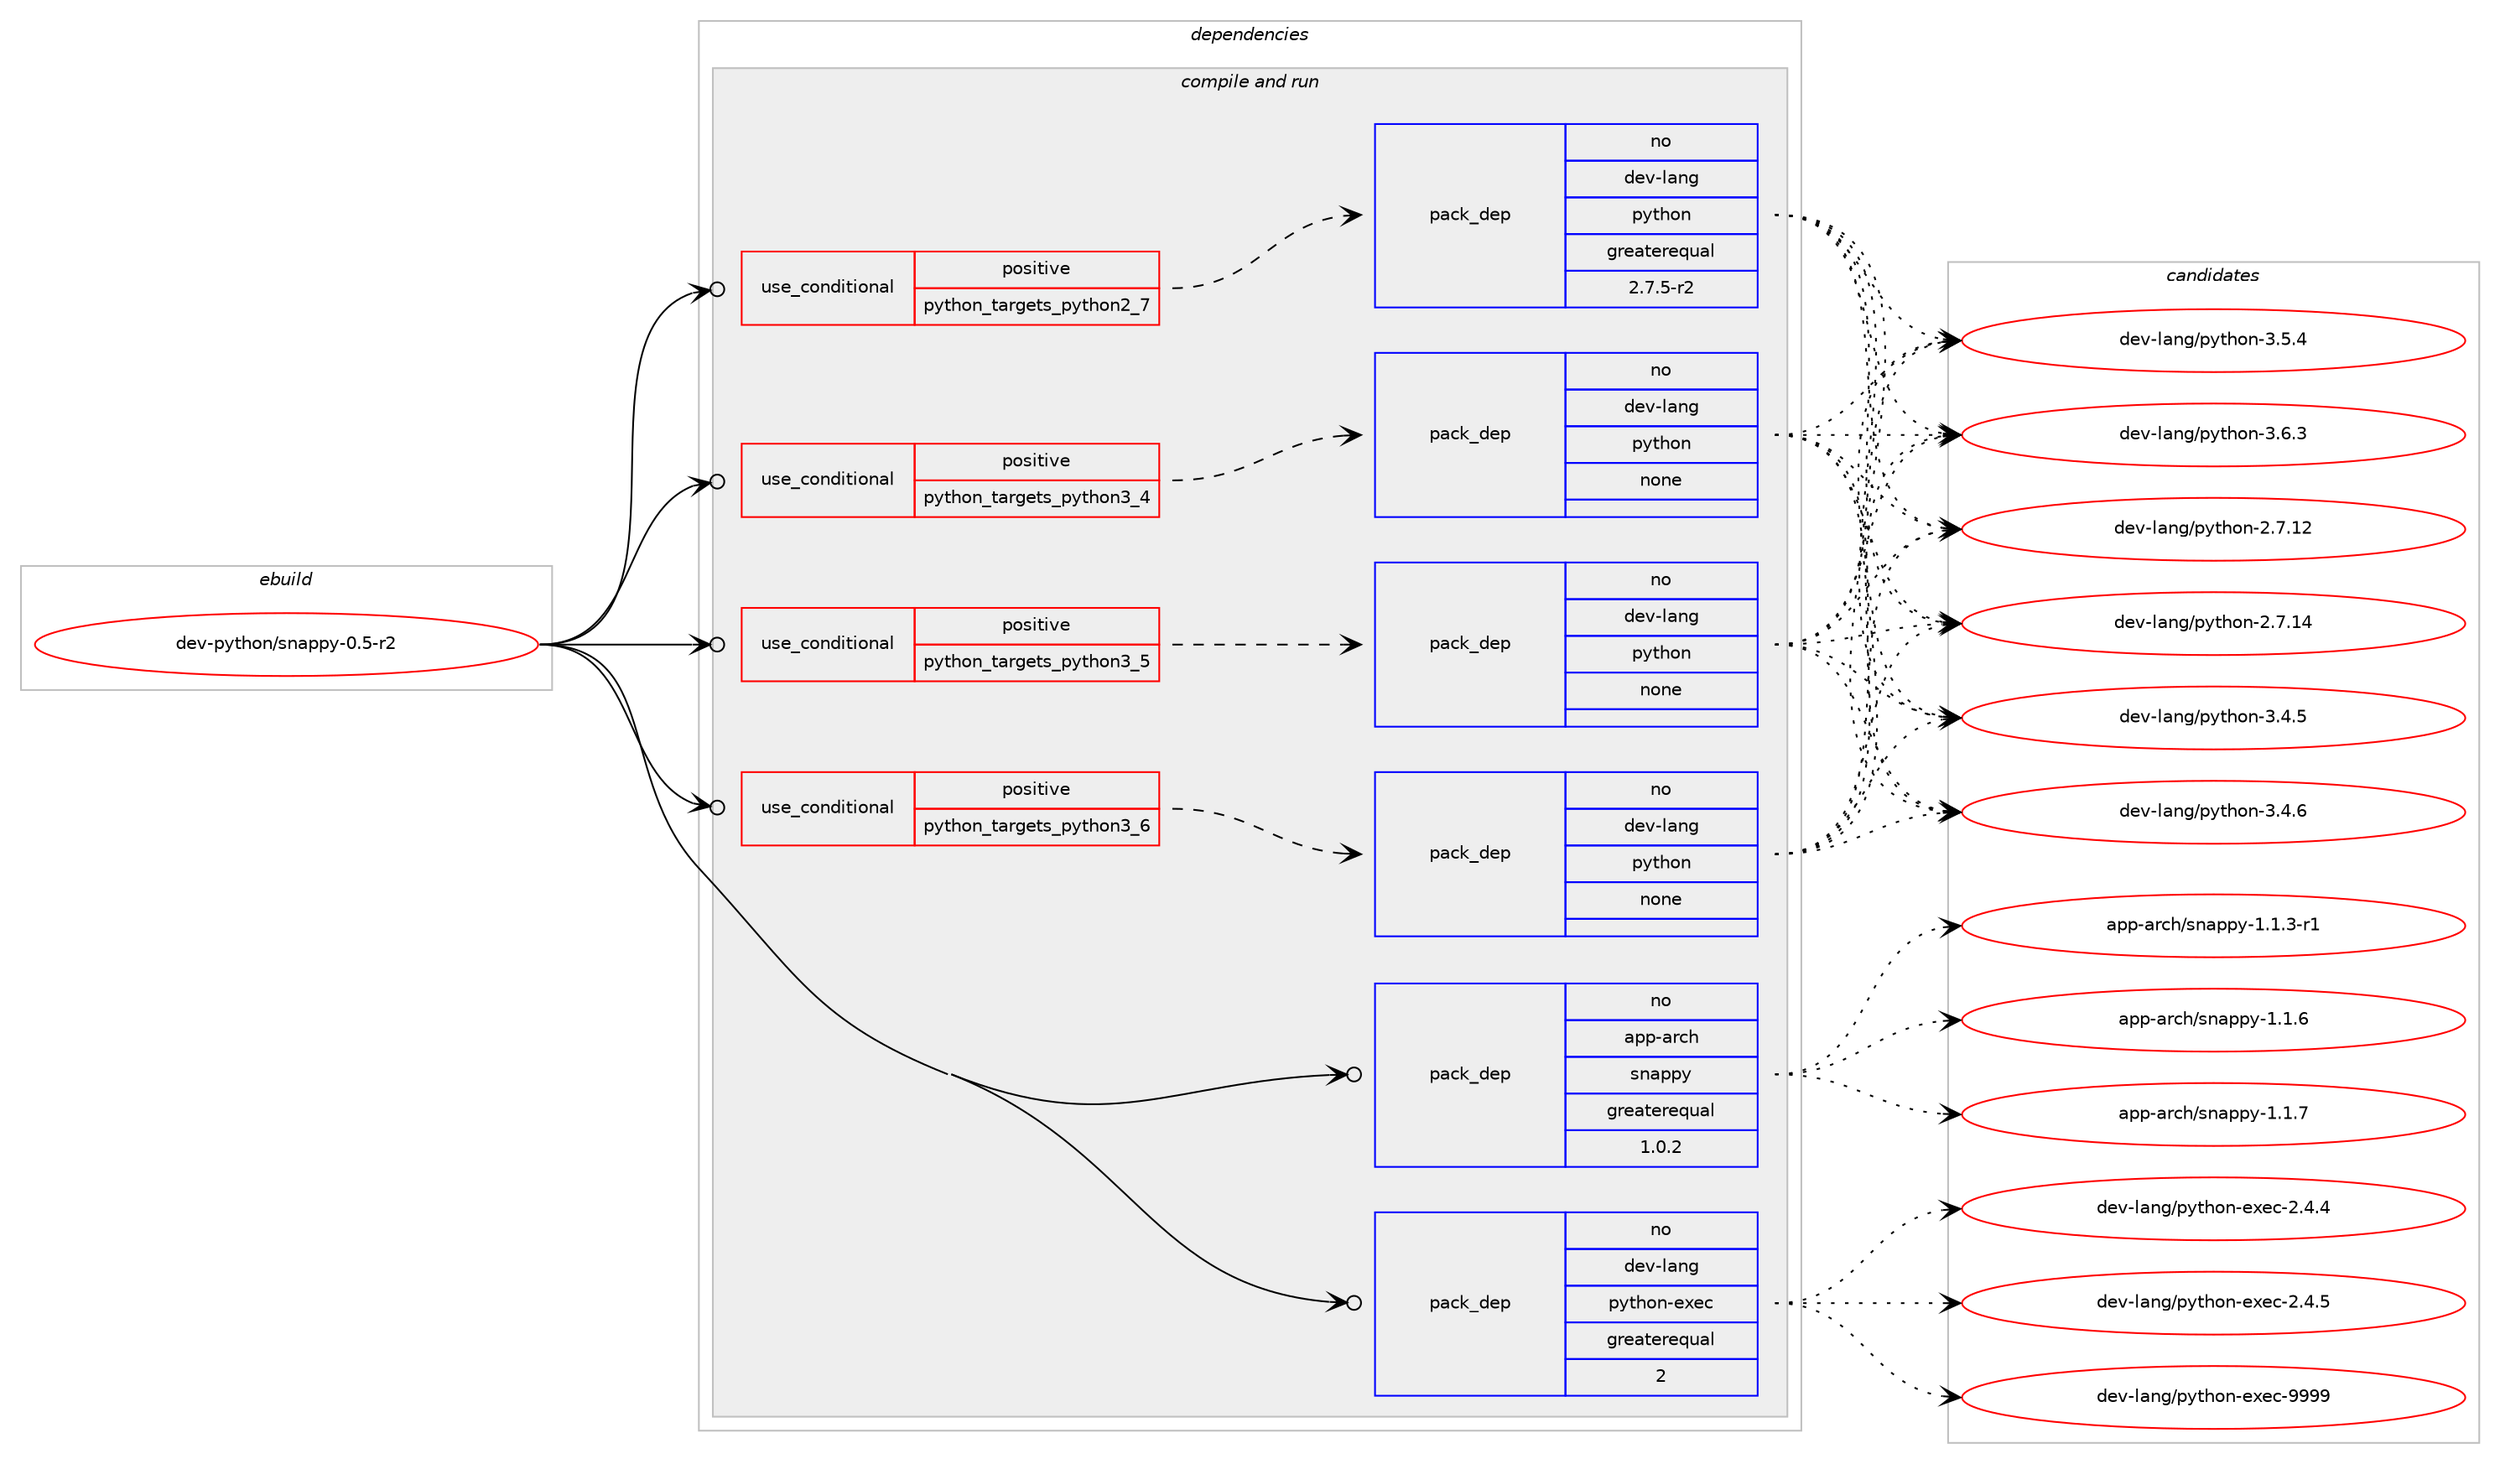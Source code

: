 digraph prolog {

# *************
# Graph options
# *************

newrank=true;
concentrate=true;
compound=true;
graph [rankdir=LR,fontname=Helvetica,fontsize=10,ranksep=1.5];#, ranksep=2.5, nodesep=0.2];
edge  [arrowhead=vee];
node  [fontname=Helvetica,fontsize=10];

# **********
# The ebuild
# **********

subgraph cluster_leftcol {
color=gray;
rank=same;
label=<<i>ebuild</i>>;
id [label="dev-python/snappy-0.5-r2", color=red, width=4, href="../dev-python/snappy-0.5-r2.svg"];
}

# ****************
# The dependencies
# ****************

subgraph cluster_midcol {
color=gray;
label=<<i>dependencies</i>>;
subgraph cluster_compile {
fillcolor="#eeeeee";
style=filled;
label=<<i>compile</i>>;
}
subgraph cluster_compileandrun {
fillcolor="#eeeeee";
style=filled;
label=<<i>compile and run</i>>;
subgraph cond41800 {
dependency187666 [label=<<TABLE BORDER="0" CELLBORDER="1" CELLSPACING="0" CELLPADDING="4"><TR><TD ROWSPAN="3" CELLPADDING="10">use_conditional</TD></TR><TR><TD>positive</TD></TR><TR><TD>python_targets_python2_7</TD></TR></TABLE>>, shape=none, color=red];
subgraph pack141911 {
dependency187667 [label=<<TABLE BORDER="0" CELLBORDER="1" CELLSPACING="0" CELLPADDING="4" WIDTH="220"><TR><TD ROWSPAN="6" CELLPADDING="30">pack_dep</TD></TR><TR><TD WIDTH="110">no</TD></TR><TR><TD>dev-lang</TD></TR><TR><TD>python</TD></TR><TR><TD>greaterequal</TD></TR><TR><TD>2.7.5-r2</TD></TR></TABLE>>, shape=none, color=blue];
}
dependency187666:e -> dependency187667:w [weight=20,style="dashed",arrowhead="vee"];
}
id:e -> dependency187666:w [weight=20,style="solid",arrowhead="odotvee"];
subgraph cond41801 {
dependency187668 [label=<<TABLE BORDER="0" CELLBORDER="1" CELLSPACING="0" CELLPADDING="4"><TR><TD ROWSPAN="3" CELLPADDING="10">use_conditional</TD></TR><TR><TD>positive</TD></TR><TR><TD>python_targets_python3_4</TD></TR></TABLE>>, shape=none, color=red];
subgraph pack141912 {
dependency187669 [label=<<TABLE BORDER="0" CELLBORDER="1" CELLSPACING="0" CELLPADDING="4" WIDTH="220"><TR><TD ROWSPAN="6" CELLPADDING="30">pack_dep</TD></TR><TR><TD WIDTH="110">no</TD></TR><TR><TD>dev-lang</TD></TR><TR><TD>python</TD></TR><TR><TD>none</TD></TR><TR><TD></TD></TR></TABLE>>, shape=none, color=blue];
}
dependency187668:e -> dependency187669:w [weight=20,style="dashed",arrowhead="vee"];
}
id:e -> dependency187668:w [weight=20,style="solid",arrowhead="odotvee"];
subgraph cond41802 {
dependency187670 [label=<<TABLE BORDER="0" CELLBORDER="1" CELLSPACING="0" CELLPADDING="4"><TR><TD ROWSPAN="3" CELLPADDING="10">use_conditional</TD></TR><TR><TD>positive</TD></TR><TR><TD>python_targets_python3_5</TD></TR></TABLE>>, shape=none, color=red];
subgraph pack141913 {
dependency187671 [label=<<TABLE BORDER="0" CELLBORDER="1" CELLSPACING="0" CELLPADDING="4" WIDTH="220"><TR><TD ROWSPAN="6" CELLPADDING="30">pack_dep</TD></TR><TR><TD WIDTH="110">no</TD></TR><TR><TD>dev-lang</TD></TR><TR><TD>python</TD></TR><TR><TD>none</TD></TR><TR><TD></TD></TR></TABLE>>, shape=none, color=blue];
}
dependency187670:e -> dependency187671:w [weight=20,style="dashed",arrowhead="vee"];
}
id:e -> dependency187670:w [weight=20,style="solid",arrowhead="odotvee"];
subgraph cond41803 {
dependency187672 [label=<<TABLE BORDER="0" CELLBORDER="1" CELLSPACING="0" CELLPADDING="4"><TR><TD ROWSPAN="3" CELLPADDING="10">use_conditional</TD></TR><TR><TD>positive</TD></TR><TR><TD>python_targets_python3_6</TD></TR></TABLE>>, shape=none, color=red];
subgraph pack141914 {
dependency187673 [label=<<TABLE BORDER="0" CELLBORDER="1" CELLSPACING="0" CELLPADDING="4" WIDTH="220"><TR><TD ROWSPAN="6" CELLPADDING="30">pack_dep</TD></TR><TR><TD WIDTH="110">no</TD></TR><TR><TD>dev-lang</TD></TR><TR><TD>python</TD></TR><TR><TD>none</TD></TR><TR><TD></TD></TR></TABLE>>, shape=none, color=blue];
}
dependency187672:e -> dependency187673:w [weight=20,style="dashed",arrowhead="vee"];
}
id:e -> dependency187672:w [weight=20,style="solid",arrowhead="odotvee"];
subgraph pack141915 {
dependency187674 [label=<<TABLE BORDER="0" CELLBORDER="1" CELLSPACING="0" CELLPADDING="4" WIDTH="220"><TR><TD ROWSPAN="6" CELLPADDING="30">pack_dep</TD></TR><TR><TD WIDTH="110">no</TD></TR><TR><TD>app-arch</TD></TR><TR><TD>snappy</TD></TR><TR><TD>greaterequal</TD></TR><TR><TD>1.0.2</TD></TR></TABLE>>, shape=none, color=blue];
}
id:e -> dependency187674:w [weight=20,style="solid",arrowhead="odotvee"];
subgraph pack141916 {
dependency187675 [label=<<TABLE BORDER="0" CELLBORDER="1" CELLSPACING="0" CELLPADDING="4" WIDTH="220"><TR><TD ROWSPAN="6" CELLPADDING="30">pack_dep</TD></TR><TR><TD WIDTH="110">no</TD></TR><TR><TD>dev-lang</TD></TR><TR><TD>python-exec</TD></TR><TR><TD>greaterequal</TD></TR><TR><TD>2</TD></TR></TABLE>>, shape=none, color=blue];
}
id:e -> dependency187675:w [weight=20,style="solid",arrowhead="odotvee"];
}
subgraph cluster_run {
fillcolor="#eeeeee";
style=filled;
label=<<i>run</i>>;
}
}

# **************
# The candidates
# **************

subgraph cluster_choices {
rank=same;
color=gray;
label=<<i>candidates</i>>;

subgraph choice141911 {
color=black;
nodesep=1;
choice10010111845108971101034711212111610411111045504655464950 [label="dev-lang/python-2.7.12", color=red, width=4,href="../dev-lang/python-2.7.12.svg"];
choice10010111845108971101034711212111610411111045504655464952 [label="dev-lang/python-2.7.14", color=red, width=4,href="../dev-lang/python-2.7.14.svg"];
choice100101118451089711010347112121116104111110455146524653 [label="dev-lang/python-3.4.5", color=red, width=4,href="../dev-lang/python-3.4.5.svg"];
choice100101118451089711010347112121116104111110455146524654 [label="dev-lang/python-3.4.6", color=red, width=4,href="../dev-lang/python-3.4.6.svg"];
choice100101118451089711010347112121116104111110455146534652 [label="dev-lang/python-3.5.4", color=red, width=4,href="../dev-lang/python-3.5.4.svg"];
choice100101118451089711010347112121116104111110455146544651 [label="dev-lang/python-3.6.3", color=red, width=4,href="../dev-lang/python-3.6.3.svg"];
dependency187667:e -> choice10010111845108971101034711212111610411111045504655464950:w [style=dotted,weight="100"];
dependency187667:e -> choice10010111845108971101034711212111610411111045504655464952:w [style=dotted,weight="100"];
dependency187667:e -> choice100101118451089711010347112121116104111110455146524653:w [style=dotted,weight="100"];
dependency187667:e -> choice100101118451089711010347112121116104111110455146524654:w [style=dotted,weight="100"];
dependency187667:e -> choice100101118451089711010347112121116104111110455146534652:w [style=dotted,weight="100"];
dependency187667:e -> choice100101118451089711010347112121116104111110455146544651:w [style=dotted,weight="100"];
}
subgraph choice141912 {
color=black;
nodesep=1;
choice10010111845108971101034711212111610411111045504655464950 [label="dev-lang/python-2.7.12", color=red, width=4,href="../dev-lang/python-2.7.12.svg"];
choice10010111845108971101034711212111610411111045504655464952 [label="dev-lang/python-2.7.14", color=red, width=4,href="../dev-lang/python-2.7.14.svg"];
choice100101118451089711010347112121116104111110455146524653 [label="dev-lang/python-3.4.5", color=red, width=4,href="../dev-lang/python-3.4.5.svg"];
choice100101118451089711010347112121116104111110455146524654 [label="dev-lang/python-3.4.6", color=red, width=4,href="../dev-lang/python-3.4.6.svg"];
choice100101118451089711010347112121116104111110455146534652 [label="dev-lang/python-3.5.4", color=red, width=4,href="../dev-lang/python-3.5.4.svg"];
choice100101118451089711010347112121116104111110455146544651 [label="dev-lang/python-3.6.3", color=red, width=4,href="../dev-lang/python-3.6.3.svg"];
dependency187669:e -> choice10010111845108971101034711212111610411111045504655464950:w [style=dotted,weight="100"];
dependency187669:e -> choice10010111845108971101034711212111610411111045504655464952:w [style=dotted,weight="100"];
dependency187669:e -> choice100101118451089711010347112121116104111110455146524653:w [style=dotted,weight="100"];
dependency187669:e -> choice100101118451089711010347112121116104111110455146524654:w [style=dotted,weight="100"];
dependency187669:e -> choice100101118451089711010347112121116104111110455146534652:w [style=dotted,weight="100"];
dependency187669:e -> choice100101118451089711010347112121116104111110455146544651:w [style=dotted,weight="100"];
}
subgraph choice141913 {
color=black;
nodesep=1;
choice10010111845108971101034711212111610411111045504655464950 [label="dev-lang/python-2.7.12", color=red, width=4,href="../dev-lang/python-2.7.12.svg"];
choice10010111845108971101034711212111610411111045504655464952 [label="dev-lang/python-2.7.14", color=red, width=4,href="../dev-lang/python-2.7.14.svg"];
choice100101118451089711010347112121116104111110455146524653 [label="dev-lang/python-3.4.5", color=red, width=4,href="../dev-lang/python-3.4.5.svg"];
choice100101118451089711010347112121116104111110455146524654 [label="dev-lang/python-3.4.6", color=red, width=4,href="../dev-lang/python-3.4.6.svg"];
choice100101118451089711010347112121116104111110455146534652 [label="dev-lang/python-3.5.4", color=red, width=4,href="../dev-lang/python-3.5.4.svg"];
choice100101118451089711010347112121116104111110455146544651 [label="dev-lang/python-3.6.3", color=red, width=4,href="../dev-lang/python-3.6.3.svg"];
dependency187671:e -> choice10010111845108971101034711212111610411111045504655464950:w [style=dotted,weight="100"];
dependency187671:e -> choice10010111845108971101034711212111610411111045504655464952:w [style=dotted,weight="100"];
dependency187671:e -> choice100101118451089711010347112121116104111110455146524653:w [style=dotted,weight="100"];
dependency187671:e -> choice100101118451089711010347112121116104111110455146524654:w [style=dotted,weight="100"];
dependency187671:e -> choice100101118451089711010347112121116104111110455146534652:w [style=dotted,weight="100"];
dependency187671:e -> choice100101118451089711010347112121116104111110455146544651:w [style=dotted,weight="100"];
}
subgraph choice141914 {
color=black;
nodesep=1;
choice10010111845108971101034711212111610411111045504655464950 [label="dev-lang/python-2.7.12", color=red, width=4,href="../dev-lang/python-2.7.12.svg"];
choice10010111845108971101034711212111610411111045504655464952 [label="dev-lang/python-2.7.14", color=red, width=4,href="../dev-lang/python-2.7.14.svg"];
choice100101118451089711010347112121116104111110455146524653 [label="dev-lang/python-3.4.5", color=red, width=4,href="../dev-lang/python-3.4.5.svg"];
choice100101118451089711010347112121116104111110455146524654 [label="dev-lang/python-3.4.6", color=red, width=4,href="../dev-lang/python-3.4.6.svg"];
choice100101118451089711010347112121116104111110455146534652 [label="dev-lang/python-3.5.4", color=red, width=4,href="../dev-lang/python-3.5.4.svg"];
choice100101118451089711010347112121116104111110455146544651 [label="dev-lang/python-3.6.3", color=red, width=4,href="../dev-lang/python-3.6.3.svg"];
dependency187673:e -> choice10010111845108971101034711212111610411111045504655464950:w [style=dotted,weight="100"];
dependency187673:e -> choice10010111845108971101034711212111610411111045504655464952:w [style=dotted,weight="100"];
dependency187673:e -> choice100101118451089711010347112121116104111110455146524653:w [style=dotted,weight="100"];
dependency187673:e -> choice100101118451089711010347112121116104111110455146524654:w [style=dotted,weight="100"];
dependency187673:e -> choice100101118451089711010347112121116104111110455146534652:w [style=dotted,weight="100"];
dependency187673:e -> choice100101118451089711010347112121116104111110455146544651:w [style=dotted,weight="100"];
}
subgraph choice141915 {
color=black;
nodesep=1;
choice9711211245971149910447115110971121121214549464946514511449 [label="app-arch/snappy-1.1.3-r1", color=red, width=4,href="../app-arch/snappy-1.1.3-r1.svg"];
choice971121124597114991044711511097112112121454946494654 [label="app-arch/snappy-1.1.6", color=red, width=4,href="../app-arch/snappy-1.1.6.svg"];
choice971121124597114991044711511097112112121454946494655 [label="app-arch/snappy-1.1.7", color=red, width=4,href="../app-arch/snappy-1.1.7.svg"];
dependency187674:e -> choice9711211245971149910447115110971121121214549464946514511449:w [style=dotted,weight="100"];
dependency187674:e -> choice971121124597114991044711511097112112121454946494654:w [style=dotted,weight="100"];
dependency187674:e -> choice971121124597114991044711511097112112121454946494655:w [style=dotted,weight="100"];
}
subgraph choice141916 {
color=black;
nodesep=1;
choice1001011184510897110103471121211161041111104510112010199455046524652 [label="dev-lang/python-exec-2.4.4", color=red, width=4,href="../dev-lang/python-exec-2.4.4.svg"];
choice1001011184510897110103471121211161041111104510112010199455046524653 [label="dev-lang/python-exec-2.4.5", color=red, width=4,href="../dev-lang/python-exec-2.4.5.svg"];
choice10010111845108971101034711212111610411111045101120101994557575757 [label="dev-lang/python-exec-9999", color=red, width=4,href="../dev-lang/python-exec-9999.svg"];
dependency187675:e -> choice1001011184510897110103471121211161041111104510112010199455046524652:w [style=dotted,weight="100"];
dependency187675:e -> choice1001011184510897110103471121211161041111104510112010199455046524653:w [style=dotted,weight="100"];
dependency187675:e -> choice10010111845108971101034711212111610411111045101120101994557575757:w [style=dotted,weight="100"];
}
}

}
